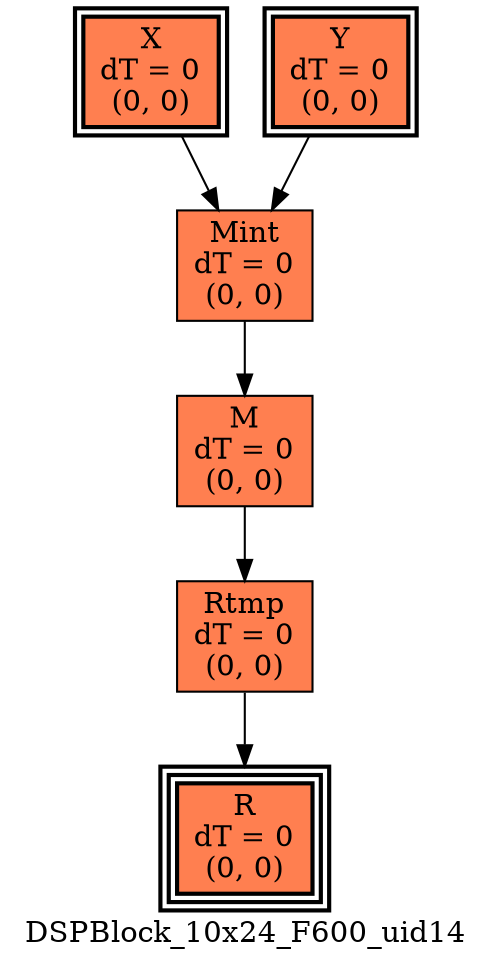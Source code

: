 digraph DSPBlock_10x24_F600_uid14
{
	//graph drawing options
	label=DSPBlock_10x24_F600_uid14;
	labelloc=bottom;
	labeljust=right;
	ratio=auto;
	nodesep=0.25;
	ranksep=0.5;

	//input/output signals of operator DSPBlock_10x24_F600_uid14
	X__DSPBlock_10x24_F600_uid14 [ label="X\ndT = 0\n(0, 0)", shape=box, color=black, style="bold, filled", fillcolor=coral, peripheries=2 ];
	Y__DSPBlock_10x24_F600_uid14 [ label="Y\ndT = 0\n(0, 0)", shape=box, color=black, style="bold, filled", fillcolor=coral, peripheries=2 ];
	R__DSPBlock_10x24_F600_uid14 [ label="R\ndT = 0\n(0, 0)", shape=box, color=black, style="bold, filled", fillcolor=coral, peripheries=3 ];
	{rank=same X__DSPBlock_10x24_F600_uid14, Y__DSPBlock_10x24_F600_uid14};
	{rank=same R__DSPBlock_10x24_F600_uid14};
	//internal signals of operator DSPBlock_10x24_F600_uid14
	Mint__DSPBlock_10x24_F600_uid14 [ label="Mint\ndT = 0\n(0, 0)", shape=box, color=black, style=filled, fillcolor=coral, peripheries=1 ];
	M__DSPBlock_10x24_F600_uid14 [ label="M\ndT = 0\n(0, 0)", shape=box, color=black, style=filled, fillcolor=coral, peripheries=1 ];
	Rtmp__DSPBlock_10x24_F600_uid14 [ label="Rtmp\ndT = 0\n(0, 0)", shape=box, color=black, style=filled, fillcolor=coral, peripheries=1 ];

	//subcomponents of operator DSPBlock_10x24_F600_uid14

	//input and internal signal connections of operator DSPBlock_10x24_F600_uid14
	X__DSPBlock_10x24_F600_uid14 -> Mint__DSPBlock_10x24_F600_uid14 [ arrowhead=normal, arrowsize=1.0, arrowtail=normal, color=black, dir=forward  ];
	Y__DSPBlock_10x24_F600_uid14 -> Mint__DSPBlock_10x24_F600_uid14 [ arrowhead=normal, arrowsize=1.0, arrowtail=normal, color=black, dir=forward  ];
	Mint__DSPBlock_10x24_F600_uid14 -> M__DSPBlock_10x24_F600_uid14 [ arrowhead=normal, arrowsize=1.0, arrowtail=normal, color=black, dir=forward  ];
	M__DSPBlock_10x24_F600_uid14 -> Rtmp__DSPBlock_10x24_F600_uid14 [ arrowhead=normal, arrowsize=1.0, arrowtail=normal, color=black, dir=forward  ];
	Rtmp__DSPBlock_10x24_F600_uid14 -> R__DSPBlock_10x24_F600_uid14 [ arrowhead=normal, arrowsize=1.0, arrowtail=normal, color=black, dir=forward  ];
}

